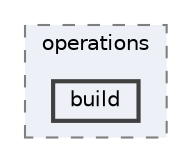 digraph "C:/Users/LukeMabie/documents/Development/Password_Saver_Using_Django-master/venv/Lib/site-packages/pip/_internal/operations/build"
{
 // LATEX_PDF_SIZE
  bgcolor="transparent";
  edge [fontname=Helvetica,fontsize=10,labelfontname=Helvetica,labelfontsize=10];
  node [fontname=Helvetica,fontsize=10,shape=box,height=0.2,width=0.4];
  compound=true
  subgraph clusterdir_842d1264496cacb60c02b5769e3b7f17 {
    graph [ bgcolor="#edf0f7", pencolor="grey50", label="operations", fontname=Helvetica,fontsize=10 style="filled,dashed", URL="dir_842d1264496cacb60c02b5769e3b7f17.html",tooltip=""]
  dir_07272e3e4e3a0532e6c30a19de5f3d54 [label="build", fillcolor="#edf0f7", color="grey25", style="filled,bold", URL="dir_07272e3e4e3a0532e6c30a19de5f3d54.html",tooltip=""];
  }
}
